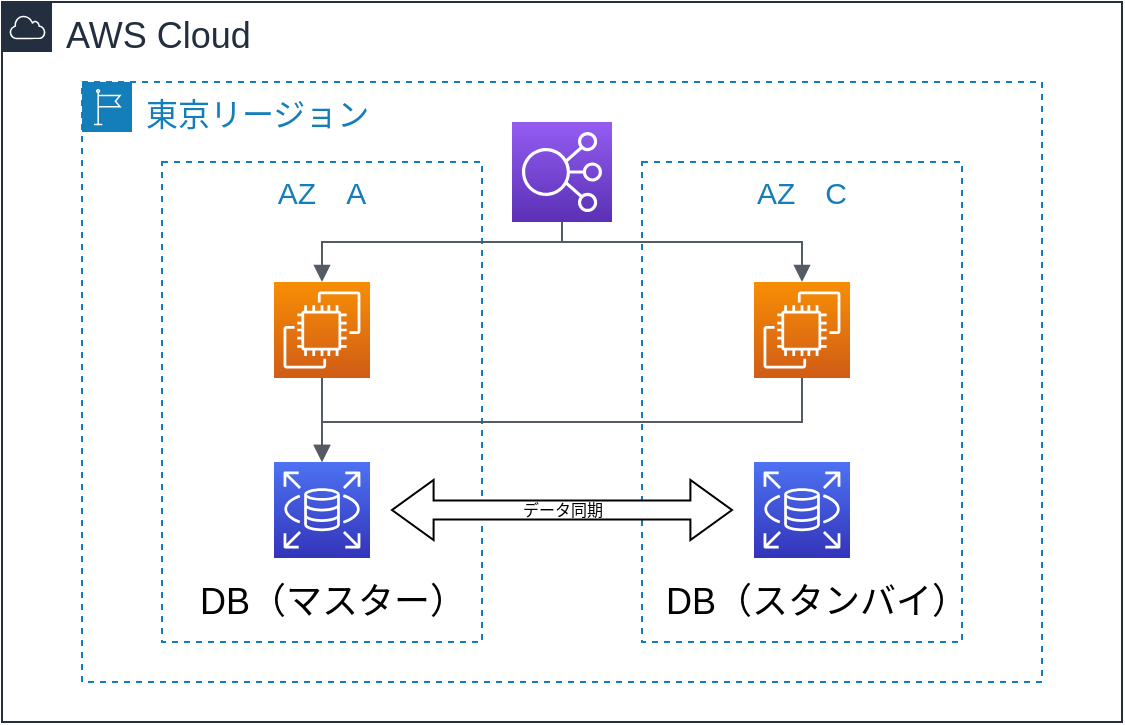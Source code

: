 <mxfile version="13.11.0" type="github">
  <diagram id="ZVfuGE7NwMX4ysghyEsM" name="ページ1">
    <mxGraphModel dx="865" dy="457" grid="1" gridSize="10" guides="1" tooltips="1" connect="1" arrows="1" fold="1" page="1" pageScale="1" pageWidth="827" pageHeight="1169" math="0" shadow="0">
      <root>
        <mxCell id="0" />
        <mxCell id="1" parent="0" />
        <mxCell id="cTUKneMup5HRtQ2rDrWI-5" value="AWS Cloud" style="points=[[0,0],[0.25,0],[0.5,0],[0.75,0],[1,0],[1,0.25],[1,0.5],[1,0.75],[1,1],[0.75,1],[0.5,1],[0.25,1],[0,1],[0,0.75],[0,0.5],[0,0.25]];outlineConnect=0;gradientColor=none;html=1;whiteSpace=wrap;fontSize=18;fontStyle=0;shape=mxgraph.aws4.group;grIcon=mxgraph.aws4.group_aws_cloud;strokeColor=#232F3E;fillColor=none;verticalAlign=top;align=left;spacingLeft=30;fontColor=#232F3E;dashed=0;" vertex="1" parent="1">
          <mxGeometry x="120" y="40" width="560" height="360" as="geometry" />
        </mxCell>
        <mxCell id="cTUKneMup5HRtQ2rDrWI-6" value="東京リージョン" style="points=[[0,0],[0.25,0],[0.5,0],[0.75,0],[1,0],[1,0.25],[1,0.5],[1,0.75],[1,1],[0.75,1],[0.5,1],[0.25,1],[0,1],[0,0.75],[0,0.5],[0,0.25]];outlineConnect=0;gradientColor=none;html=1;whiteSpace=wrap;fontSize=16;fontStyle=0;shape=mxgraph.aws4.group;grIcon=mxgraph.aws4.group_region;strokeColor=#147EBA;fillColor=none;verticalAlign=top;align=left;spacingLeft=30;fontColor=#147EBA;dashed=1;" vertex="1" parent="1">
          <mxGeometry x="160" y="80" width="480" height="300" as="geometry" />
        </mxCell>
        <mxCell id="cTUKneMup5HRtQ2rDrWI-7" value="AZ　A" style="fillColor=none;strokeColor=#147EBA;dashed=1;verticalAlign=top;fontStyle=0;fontColor=#147EBA;fontSize=15;" vertex="1" parent="1">
          <mxGeometry x="200" y="120" width="160" height="240" as="geometry" />
        </mxCell>
        <mxCell id="cTUKneMup5HRtQ2rDrWI-8" value="AZ　C" style="fillColor=none;strokeColor=#147EBA;dashed=1;verticalAlign=top;fontStyle=0;fontColor=#147EBA;fontSize=15;" vertex="1" parent="1">
          <mxGeometry x="440" y="120" width="160" height="240" as="geometry" />
        </mxCell>
        <mxCell id="cTUKneMup5HRtQ2rDrWI-9" value="" style="outlineConnect=0;fontColor=#232F3E;gradientColor=#945DF2;gradientDirection=north;fillColor=#5A30B5;strokeColor=#ffffff;dashed=0;verticalLabelPosition=bottom;verticalAlign=top;align=center;html=1;fontSize=12;fontStyle=0;aspect=fixed;shape=mxgraph.aws4.resourceIcon;resIcon=mxgraph.aws4.elastic_load_balancing;" vertex="1" parent="1">
          <mxGeometry x="375" y="100" width="50" height="50" as="geometry" />
        </mxCell>
        <mxCell id="cTUKneMup5HRtQ2rDrWI-10" value="" style="outlineConnect=0;fontColor=#232F3E;gradientColor=#F78E04;gradientDirection=north;fillColor=#D05C17;strokeColor=#ffffff;dashed=0;verticalLabelPosition=bottom;verticalAlign=top;align=center;html=1;fontSize=12;fontStyle=0;aspect=fixed;shape=mxgraph.aws4.resourceIcon;resIcon=mxgraph.aws4.ec2;" vertex="1" parent="1">
          <mxGeometry x="256" y="180" width="48" height="48" as="geometry" />
        </mxCell>
        <mxCell id="cTUKneMup5HRtQ2rDrWI-11" value="" style="outlineConnect=0;fontColor=#232F3E;gradientColor=#F78E04;gradientDirection=north;fillColor=#D05C17;strokeColor=#ffffff;dashed=0;verticalLabelPosition=bottom;verticalAlign=top;align=center;html=1;fontSize=12;fontStyle=0;aspect=fixed;shape=mxgraph.aws4.resourceIcon;resIcon=mxgraph.aws4.ec2;" vertex="1" parent="1">
          <mxGeometry x="496" y="180" width="48" height="48" as="geometry" />
        </mxCell>
        <mxCell id="cTUKneMup5HRtQ2rDrWI-12" value="" style="outlineConnect=0;fontColor=#232F3E;gradientColor=#4D72F3;gradientDirection=north;fillColor=#3334B9;strokeColor=#ffffff;dashed=0;verticalLabelPosition=bottom;verticalAlign=top;align=center;html=1;fontSize=12;fontStyle=0;aspect=fixed;shape=mxgraph.aws4.resourceIcon;resIcon=mxgraph.aws4.rds;" vertex="1" parent="1">
          <mxGeometry x="256" y="270" width="48" height="48" as="geometry" />
        </mxCell>
        <mxCell id="cTUKneMup5HRtQ2rDrWI-13" value="" style="outlineConnect=0;fontColor=#232F3E;gradientColor=#4D72F3;gradientDirection=north;fillColor=#3334B9;strokeColor=#ffffff;dashed=0;verticalLabelPosition=bottom;verticalAlign=top;align=center;html=1;fontSize=12;fontStyle=0;aspect=fixed;shape=mxgraph.aws4.resourceIcon;resIcon=mxgraph.aws4.rds;" vertex="1" parent="1">
          <mxGeometry x="496" y="270" width="48" height="48" as="geometry" />
        </mxCell>
        <mxCell id="cTUKneMup5HRtQ2rDrWI-14" value="DB（マスター）" style="text;html=1;resizable=0;autosize=1;align=center;verticalAlign=middle;points=[];fillColor=none;strokeColor=none;rounded=0;fontSize=18;" vertex="1" parent="1">
          <mxGeometry x="210" y="325" width="150" height="30" as="geometry" />
        </mxCell>
        <mxCell id="cTUKneMup5HRtQ2rDrWI-15" value="DB（スタンバイ）" style="text;html=1;resizable=0;autosize=1;align=center;verticalAlign=middle;points=[];fillColor=none;strokeColor=none;rounded=0;fontSize=18;" vertex="1" parent="1">
          <mxGeometry x="442" y="325" width="170" height="30" as="geometry" />
        </mxCell>
        <mxCell id="cTUKneMup5HRtQ2rDrWI-17" value="データ同期" style="html=1;shadow=0;dashed=0;align=center;verticalAlign=middle;shape=mxgraph.arrows2.twoWayArrow;dy=0.68;dx=20.8;fontSize=8;" vertex="1" parent="1">
          <mxGeometry x="315" y="279" width="170" height="30" as="geometry" />
        </mxCell>
        <mxCell id="cTUKneMup5HRtQ2rDrWI-19" value="" style="edgeStyle=orthogonalEdgeStyle;html=1;endArrow=block;elbow=vertical;startArrow=none;endFill=1;strokeColor=#545B64;rounded=0;fontSize=15;" edge="1" parent="1" source="cTUKneMup5HRtQ2rDrWI-10" target="cTUKneMup5HRtQ2rDrWI-12">
          <mxGeometry width="100" relative="1" as="geometry">
            <mxPoint x="375" y="239.5" as="sourcePoint" />
            <mxPoint x="475" y="239.5" as="targetPoint" />
          </mxGeometry>
        </mxCell>
        <mxCell id="cTUKneMup5HRtQ2rDrWI-20" value="" style="edgeStyle=orthogonalEdgeStyle;html=1;endArrow=block;elbow=vertical;startArrow=none;endFill=1;strokeColor=#545B64;rounded=0;fontSize=15;" edge="1" parent="1" source="cTUKneMup5HRtQ2rDrWI-11" target="cTUKneMup5HRtQ2rDrWI-12">
          <mxGeometry width="100" relative="1" as="geometry">
            <mxPoint x="290" y="238" as="sourcePoint" />
            <mxPoint x="290" y="280" as="targetPoint" />
            <Array as="points">
              <mxPoint x="520" y="250" />
              <mxPoint x="280" y="250" />
            </Array>
          </mxGeometry>
        </mxCell>
        <mxCell id="cTUKneMup5HRtQ2rDrWI-21" value="" style="edgeStyle=orthogonalEdgeStyle;html=1;endArrow=block;elbow=vertical;startArrow=none;endFill=1;strokeColor=#545B64;rounded=0;fontSize=15;" edge="1" parent="1" source="cTUKneMup5HRtQ2rDrWI-9" target="cTUKneMup5HRtQ2rDrWI-10">
          <mxGeometry width="100" relative="1" as="geometry">
            <mxPoint x="530" y="238" as="sourcePoint" />
            <mxPoint x="290" y="280" as="targetPoint" />
            <Array as="points">
              <mxPoint x="400" y="160" />
              <mxPoint x="280" y="160" />
            </Array>
          </mxGeometry>
        </mxCell>
        <mxCell id="cTUKneMup5HRtQ2rDrWI-22" value="" style="edgeStyle=orthogonalEdgeStyle;html=1;endArrow=block;elbow=vertical;startArrow=none;endFill=1;strokeColor=#545B64;rounded=0;fontSize=15;" edge="1" parent="1" source="cTUKneMup5HRtQ2rDrWI-9" target="cTUKneMup5HRtQ2rDrWI-11">
          <mxGeometry width="100" relative="1" as="geometry">
            <mxPoint x="410" y="160" as="sourcePoint" />
            <mxPoint x="290" y="190" as="targetPoint" />
            <Array as="points">
              <mxPoint x="400" y="160" />
              <mxPoint x="520" y="160" />
            </Array>
          </mxGeometry>
        </mxCell>
      </root>
    </mxGraphModel>
  </diagram>
</mxfile>
